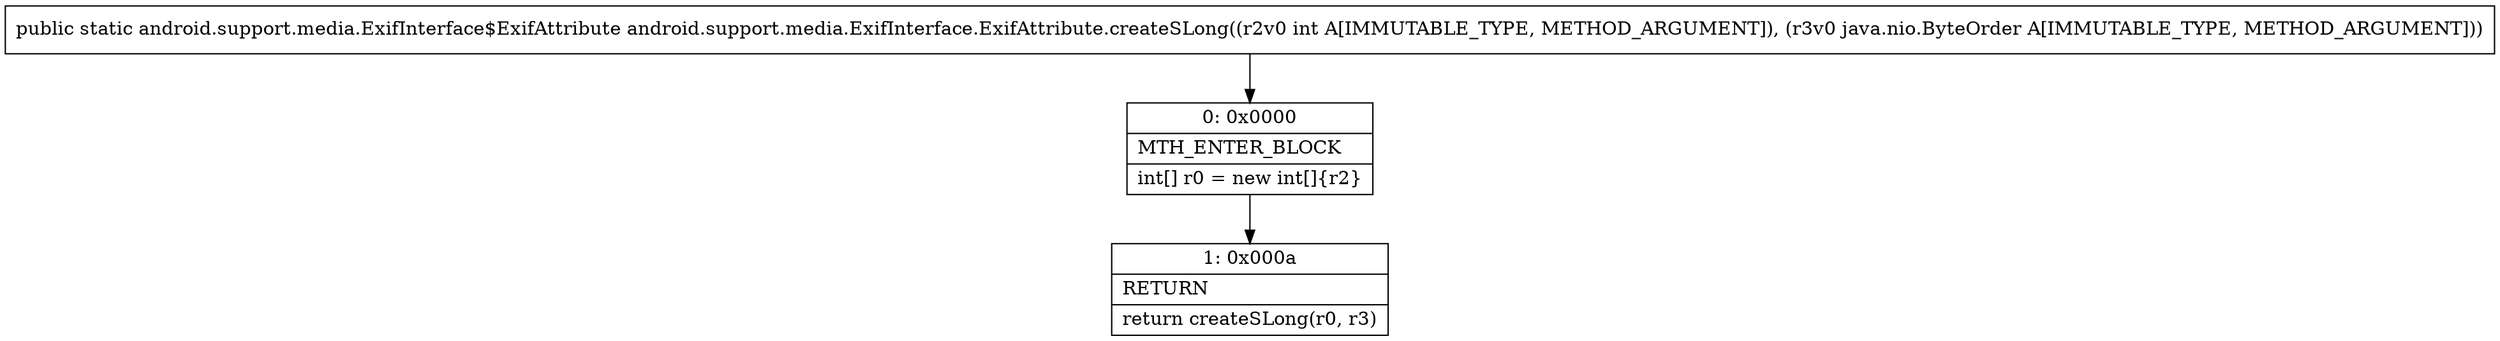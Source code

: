 digraph "CFG forandroid.support.media.ExifInterface.ExifAttribute.createSLong(ILjava\/nio\/ByteOrder;)Landroid\/support\/media\/ExifInterface$ExifAttribute;" {
Node_0 [shape=record,label="{0\:\ 0x0000|MTH_ENTER_BLOCK\l|int[] r0 = new int[]\{r2\}\l}"];
Node_1 [shape=record,label="{1\:\ 0x000a|RETURN\l|return createSLong(r0, r3)\l}"];
MethodNode[shape=record,label="{public static android.support.media.ExifInterface$ExifAttribute android.support.media.ExifInterface.ExifAttribute.createSLong((r2v0 int A[IMMUTABLE_TYPE, METHOD_ARGUMENT]), (r3v0 java.nio.ByteOrder A[IMMUTABLE_TYPE, METHOD_ARGUMENT])) }"];
MethodNode -> Node_0;
Node_0 -> Node_1;
}

